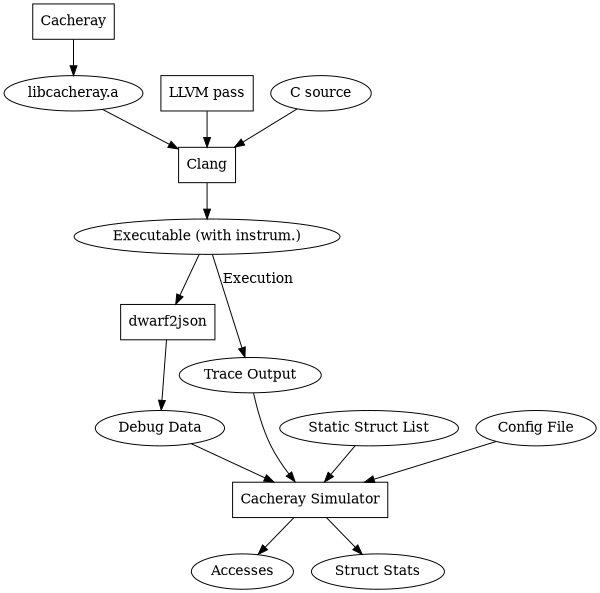 digraph G {
    size ="4,4";
    Cacheray [shape=box];
    "Cacheray Simulator" [shape=box];
    Clang [shape=box];
    dwarf2json [shape=box];
    "LLVM pass" [shape=box];

    "C source" [shape=ellipse];
    "libcacheray.a" [shape=ellipse];
    "Executable (with instrum.)" [shape=ellipse];
    "Debug Data" [shape=ellipse];
    "Trace Output" [shape=ellipse];
    "Static Struct List" [shape=ellipse]

    Cacheray -> "libcacheray.a";
    "C source" -> Clang;
    "libcacheray.a" -> Clang;
    "LLVM pass" -> Clang;
    Clang -> "Executable (with instrum.)";
    "Executable (with instrum.)" -> "Trace Output" [label="Execution"];
    "Executable (with instrum.)" -> dwarf2json;
    dwarf2json -> "Debug Data";

    "Debug Data" -> "Cacheray Simulator";
    "Trace Output" -> "Cacheray Simulator";
    "Config File" -> "Cacheray Simulator";
    "Static Struct List" -> "Cacheray Simulator";

    "Cacheray Simulator" -> "Accesses";
    "Cacheray Simulator" -> "Struct Stats";
}
